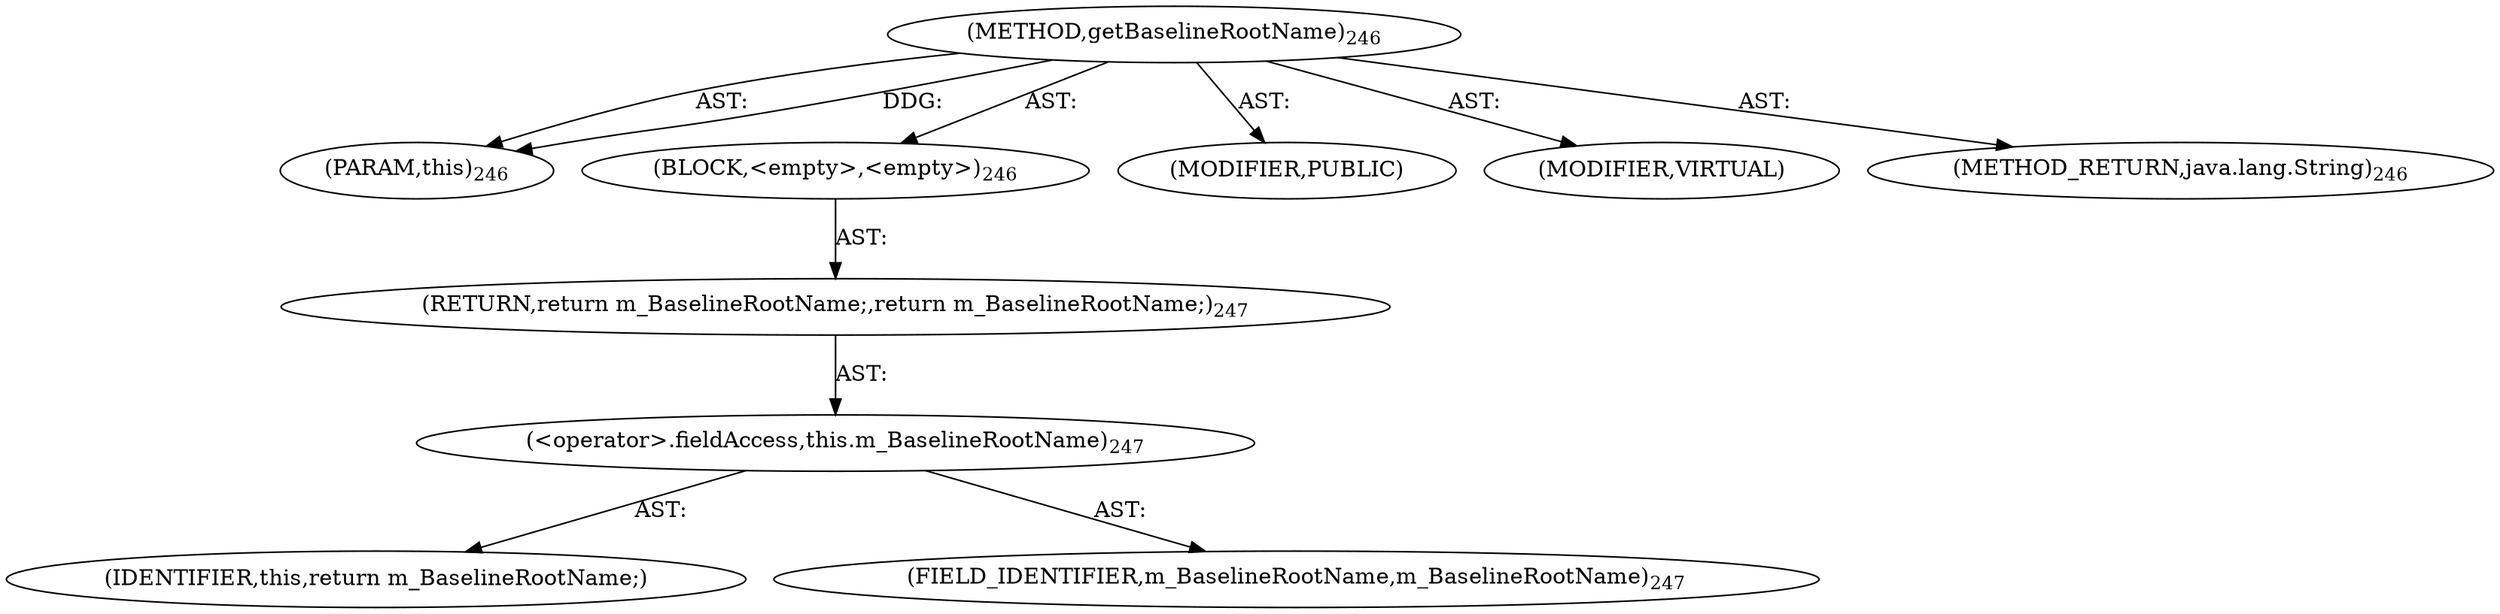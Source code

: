digraph "getBaselineRootName" {  
"111669149703" [label = <(METHOD,getBaselineRootName)<SUB>246</SUB>> ]
"115964117005" [label = <(PARAM,this)<SUB>246</SUB>> ]
"25769803794" [label = <(BLOCK,&lt;empty&gt;,&lt;empty&gt;)<SUB>246</SUB>> ]
"146028888066" [label = <(RETURN,return m_BaselineRootName;,return m_BaselineRootName;)<SUB>247</SUB>> ]
"30064771133" [label = <(&lt;operator&gt;.fieldAccess,this.m_BaselineRootName)<SUB>247</SUB>> ]
"68719476790" [label = <(IDENTIFIER,this,return m_BaselineRootName;)> ]
"55834574858" [label = <(FIELD_IDENTIFIER,m_BaselineRootName,m_BaselineRootName)<SUB>247</SUB>> ]
"133143986197" [label = <(MODIFIER,PUBLIC)> ]
"133143986198" [label = <(MODIFIER,VIRTUAL)> ]
"128849018887" [label = <(METHOD_RETURN,java.lang.String)<SUB>246</SUB>> ]
  "111669149703" -> "115964117005"  [ label = "AST: "] 
  "111669149703" -> "25769803794"  [ label = "AST: "] 
  "111669149703" -> "133143986197"  [ label = "AST: "] 
  "111669149703" -> "133143986198"  [ label = "AST: "] 
  "111669149703" -> "128849018887"  [ label = "AST: "] 
  "25769803794" -> "146028888066"  [ label = "AST: "] 
  "146028888066" -> "30064771133"  [ label = "AST: "] 
  "30064771133" -> "68719476790"  [ label = "AST: "] 
  "30064771133" -> "55834574858"  [ label = "AST: "] 
  "111669149703" -> "115964117005"  [ label = "DDG: "] 
}
